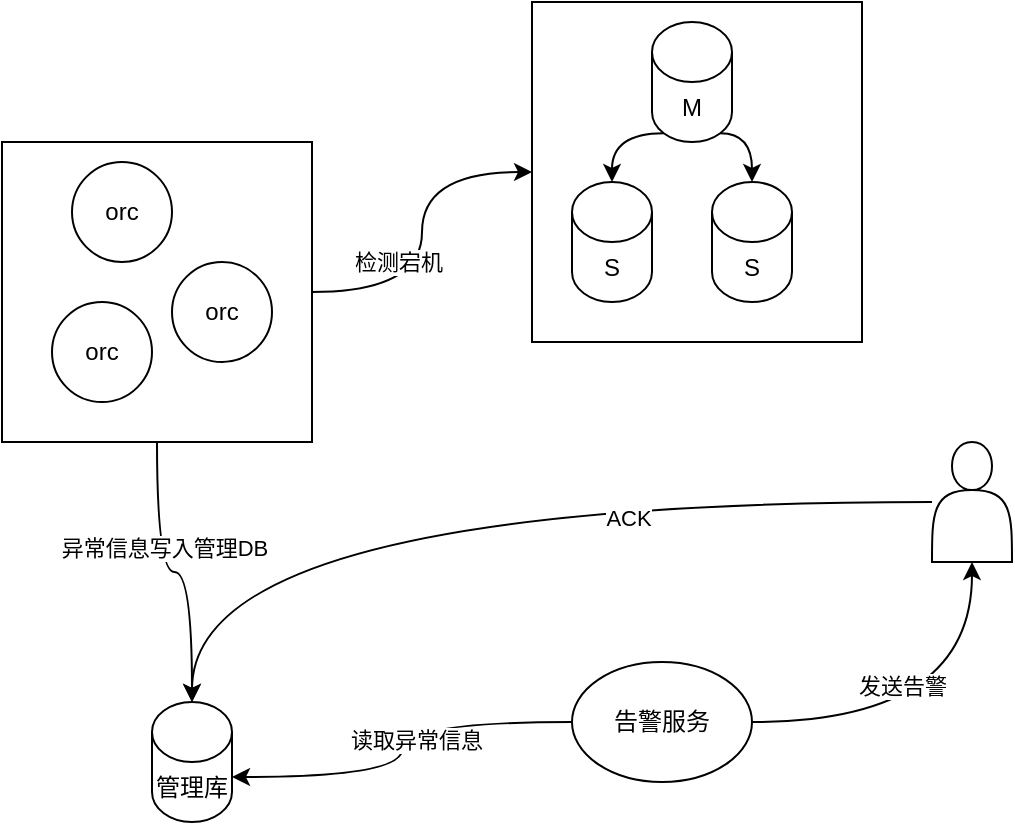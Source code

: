 <mxfile version="18.0.5" type="github">
  <diagram id="HEZk_IuMMNvENVfzKqfl" name="第 1 页">
    <mxGraphModel dx="1666" dy="741" grid="1" gridSize="10" guides="1" tooltips="1" connect="1" arrows="1" fold="1" page="1" pageScale="1" pageWidth="827" pageHeight="1169" math="0" shadow="0">
      <root>
        <mxCell id="0" />
        <mxCell id="1" parent="0" />
        <mxCell id="kA_1FhZ09h3NkgSqPD2O-17" style="edgeStyle=orthogonalEdgeStyle;curved=1;rounded=0;orthogonalLoop=1;jettySize=auto;html=1;exitX=1;exitY=0.5;exitDx=0;exitDy=0;entryX=0;entryY=0.5;entryDx=0;entryDy=0;" edge="1" parent="1" source="kA_1FhZ09h3NkgSqPD2O-9" target="kA_1FhZ09h3NkgSqPD2O-16">
          <mxGeometry relative="1" as="geometry" />
        </mxCell>
        <mxCell id="kA_1FhZ09h3NkgSqPD2O-23" value="检测宕机" style="edgeLabel;html=1;align=center;verticalAlign=middle;resizable=0;points=[];" vertex="1" connectable="0" parent="kA_1FhZ09h3NkgSqPD2O-17">
          <mxGeometry x="-0.5" y="-1" relative="1" as="geometry">
            <mxPoint y="-16" as="offset" />
          </mxGeometry>
        </mxCell>
        <mxCell id="kA_1FhZ09h3NkgSqPD2O-20" style="edgeStyle=orthogonalEdgeStyle;curved=1;rounded=0;orthogonalLoop=1;jettySize=auto;html=1;entryX=0.5;entryY=0;entryDx=0;entryDy=0;entryPerimeter=0;" edge="1" parent="1" source="kA_1FhZ09h3NkgSqPD2O-9" target="kA_1FhZ09h3NkgSqPD2O-18">
          <mxGeometry relative="1" as="geometry" />
        </mxCell>
        <mxCell id="kA_1FhZ09h3NkgSqPD2O-24" value="异常信息写入管理DB" style="edgeLabel;html=1;align=center;verticalAlign=middle;resizable=0;points=[];" vertex="1" connectable="0" parent="kA_1FhZ09h3NkgSqPD2O-20">
          <mxGeometry x="-0.281" y="3" relative="1" as="geometry">
            <mxPoint as="offset" />
          </mxGeometry>
        </mxCell>
        <mxCell id="kA_1FhZ09h3NkgSqPD2O-9" value="" style="rounded=0;whiteSpace=wrap;html=1;" vertex="1" parent="1">
          <mxGeometry x="95" y="180" width="155" height="150" as="geometry" />
        </mxCell>
        <mxCell id="kA_1FhZ09h3NkgSqPD2O-1" value="orc" style="ellipse;whiteSpace=wrap;html=1;aspect=fixed;" vertex="1" parent="1">
          <mxGeometry x="120" y="260" width="50" height="50" as="geometry" />
        </mxCell>
        <mxCell id="kA_1FhZ09h3NkgSqPD2O-2" value="orc" style="ellipse;whiteSpace=wrap;html=1;aspect=fixed;" vertex="1" parent="1">
          <mxGeometry x="180" y="240" width="50" height="50" as="geometry" />
        </mxCell>
        <mxCell id="kA_1FhZ09h3NkgSqPD2O-3" value="orc" style="ellipse;whiteSpace=wrap;html=1;aspect=fixed;" vertex="1" parent="1">
          <mxGeometry x="130" y="190" width="50" height="50" as="geometry" />
        </mxCell>
        <mxCell id="kA_1FhZ09h3NkgSqPD2O-18" value="管理库" style="shape=cylinder3;whiteSpace=wrap;html=1;boundedLbl=1;backgroundOutline=1;size=15;" vertex="1" parent="1">
          <mxGeometry x="170" y="460" width="40" height="60" as="geometry" />
        </mxCell>
        <mxCell id="kA_1FhZ09h3NkgSqPD2O-22" style="edgeStyle=orthogonalEdgeStyle;curved=1;rounded=0;orthogonalLoop=1;jettySize=auto;html=1;exitX=0;exitY=0.5;exitDx=0;exitDy=0;entryX=1;entryY=0;entryDx=0;entryDy=37.5;entryPerimeter=0;" edge="1" parent="1" source="kA_1FhZ09h3NkgSqPD2O-21" target="kA_1FhZ09h3NkgSqPD2O-18">
          <mxGeometry relative="1" as="geometry" />
        </mxCell>
        <mxCell id="kA_1FhZ09h3NkgSqPD2O-25" value="读取异常信息" style="edgeLabel;html=1;align=center;verticalAlign=middle;resizable=0;points=[];" vertex="1" connectable="0" parent="kA_1FhZ09h3NkgSqPD2O-22">
          <mxGeometry x="-0.208" y="9" relative="1" as="geometry">
            <mxPoint as="offset" />
          </mxGeometry>
        </mxCell>
        <mxCell id="kA_1FhZ09h3NkgSqPD2O-28" style="edgeStyle=orthogonalEdgeStyle;curved=1;rounded=0;orthogonalLoop=1;jettySize=auto;html=1;exitX=1;exitY=0.5;exitDx=0;exitDy=0;entryX=0.5;entryY=1;entryDx=0;entryDy=0;" edge="1" parent="1" source="kA_1FhZ09h3NkgSqPD2O-21" target="kA_1FhZ09h3NkgSqPD2O-27">
          <mxGeometry relative="1" as="geometry" />
        </mxCell>
        <mxCell id="kA_1FhZ09h3NkgSqPD2O-29" value="发送告警" style="edgeLabel;html=1;align=center;verticalAlign=middle;resizable=0;points=[];" vertex="1" connectable="0" parent="kA_1FhZ09h3NkgSqPD2O-28">
          <mxGeometry x="-0.21" y="18" relative="1" as="geometry">
            <mxPoint as="offset" />
          </mxGeometry>
        </mxCell>
        <mxCell id="kA_1FhZ09h3NkgSqPD2O-21" value="告警服务" style="ellipse;whiteSpace=wrap;html=1;" vertex="1" parent="1">
          <mxGeometry x="380" y="440" width="90" height="60" as="geometry" />
        </mxCell>
        <mxCell id="kA_1FhZ09h3NkgSqPD2O-26" value="" style="group" vertex="1" connectable="0" parent="1">
          <mxGeometry x="360" y="110" width="165" height="170" as="geometry" />
        </mxCell>
        <mxCell id="kA_1FhZ09h3NkgSqPD2O-16" value="" style="rounded=0;whiteSpace=wrap;html=1;" vertex="1" parent="kA_1FhZ09h3NkgSqPD2O-26">
          <mxGeometry width="165" height="170" as="geometry" />
        </mxCell>
        <mxCell id="kA_1FhZ09h3NkgSqPD2O-4" value="M" style="shape=cylinder3;whiteSpace=wrap;html=1;boundedLbl=1;backgroundOutline=1;size=15;" vertex="1" parent="kA_1FhZ09h3NkgSqPD2O-26">
          <mxGeometry x="60" y="10" width="40" height="60" as="geometry" />
        </mxCell>
        <mxCell id="kA_1FhZ09h3NkgSqPD2O-5" value="S" style="shape=cylinder3;whiteSpace=wrap;html=1;boundedLbl=1;backgroundOutline=1;size=15;" vertex="1" parent="kA_1FhZ09h3NkgSqPD2O-26">
          <mxGeometry x="20" y="90" width="40" height="60" as="geometry" />
        </mxCell>
        <mxCell id="kA_1FhZ09h3NkgSqPD2O-7" style="edgeStyle=orthogonalEdgeStyle;rounded=0;orthogonalLoop=1;jettySize=auto;html=1;exitX=0.145;exitY=1;exitDx=0;exitDy=-4.35;exitPerimeter=0;entryX=0.5;entryY=0;entryDx=0;entryDy=0;entryPerimeter=0;curved=1;" edge="1" parent="kA_1FhZ09h3NkgSqPD2O-26" source="kA_1FhZ09h3NkgSqPD2O-4" target="kA_1FhZ09h3NkgSqPD2O-5">
          <mxGeometry relative="1" as="geometry" />
        </mxCell>
        <mxCell id="kA_1FhZ09h3NkgSqPD2O-6" value="S" style="shape=cylinder3;whiteSpace=wrap;html=1;boundedLbl=1;backgroundOutline=1;size=15;" vertex="1" parent="kA_1FhZ09h3NkgSqPD2O-26">
          <mxGeometry x="90" y="90" width="40" height="60" as="geometry" />
        </mxCell>
        <mxCell id="kA_1FhZ09h3NkgSqPD2O-8" style="edgeStyle=orthogonalEdgeStyle;curved=1;rounded=0;orthogonalLoop=1;jettySize=auto;html=1;exitX=0.855;exitY=1;exitDx=0;exitDy=-4.35;exitPerimeter=0;entryX=0.5;entryY=0;entryDx=0;entryDy=0;entryPerimeter=0;" edge="1" parent="kA_1FhZ09h3NkgSqPD2O-26" source="kA_1FhZ09h3NkgSqPD2O-4" target="kA_1FhZ09h3NkgSqPD2O-6">
          <mxGeometry relative="1" as="geometry" />
        </mxCell>
        <mxCell id="kA_1FhZ09h3NkgSqPD2O-30" style="edgeStyle=orthogonalEdgeStyle;curved=1;rounded=0;orthogonalLoop=1;jettySize=auto;html=1;entryX=0.5;entryY=0;entryDx=0;entryDy=0;entryPerimeter=0;" edge="1" parent="1" source="kA_1FhZ09h3NkgSqPD2O-27" target="kA_1FhZ09h3NkgSqPD2O-18">
          <mxGeometry relative="1" as="geometry" />
        </mxCell>
        <mxCell id="kA_1FhZ09h3NkgSqPD2O-31" value="ACK" style="edgeLabel;html=1;align=center;verticalAlign=middle;resizable=0;points=[];" vertex="1" connectable="0" parent="kA_1FhZ09h3NkgSqPD2O-30">
          <mxGeometry x="-0.353" y="8" relative="1" as="geometry">
            <mxPoint as="offset" />
          </mxGeometry>
        </mxCell>
        <mxCell id="kA_1FhZ09h3NkgSqPD2O-27" value="" style="shape=actor;whiteSpace=wrap;html=1;" vertex="1" parent="1">
          <mxGeometry x="560" y="330" width="40" height="60" as="geometry" />
        </mxCell>
      </root>
    </mxGraphModel>
  </diagram>
</mxfile>
